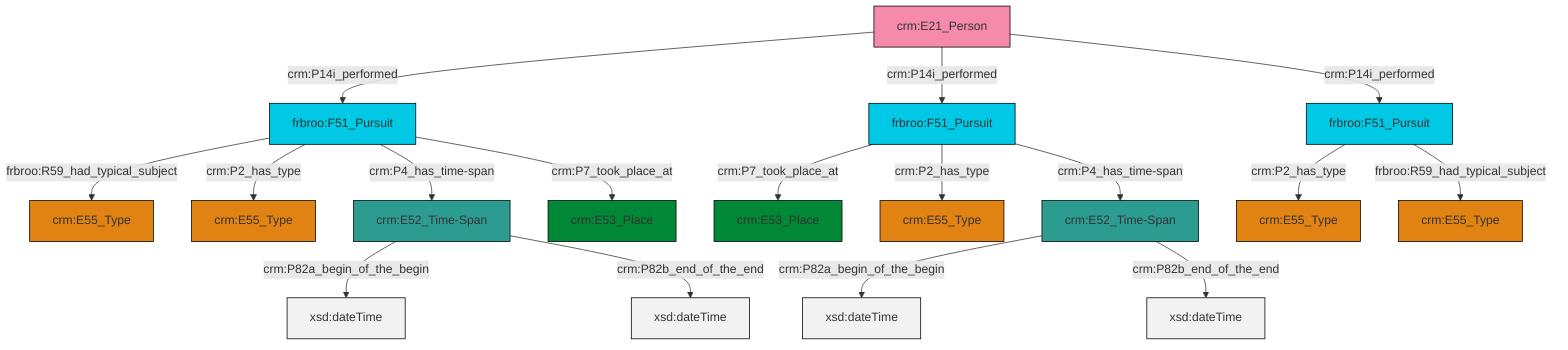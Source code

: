 graph TD
classDef Literal fill:#f2f2f2,stroke:#000000;
classDef CRM_Entity fill:#FFFFFF,stroke:#000000;
classDef Temporal_Entity fill:#00C9E6, stroke:#000000;
classDef Type fill:#E18312, stroke:#000000;
classDef Time-Span fill:#2C9C91, stroke:#000000;
classDef Appellation fill:#FFEB7F, stroke:#000000;
classDef Place fill:#008836, stroke:#000000;
classDef Persistent_Item fill:#B266B2, stroke:#000000;
classDef Conceptual_Object fill:#FFD700, stroke:#000000;
classDef Physical_Thing fill:#D2B48C, stroke:#000000;
classDef Actor fill:#f58aad, stroke:#000000;
classDef PC_Classes fill:#4ce600, stroke:#000000;
classDef Multi fill:#cccccc,stroke:#000000;

4["crm:E52_Time-Span"]:::Time-Span -->|crm:P82a_begin_of_the_begin| 5[xsd:dateTime]:::Literal
0["crm:E52_Time-Span"]:::Time-Span -->|crm:P82a_begin_of_the_begin| 13[xsd:dateTime]:::Literal
11["frbroo:F51_Pursuit"]:::Temporal_Entity -->|crm:P2_has_type| 2["crm:E55_Type"]:::Type
14["frbroo:F51_Pursuit"]:::Temporal_Entity -->|frbroo:R59_had_typical_subject| 7["crm:E55_Type"]:::Type
14["frbroo:F51_Pursuit"]:::Temporal_Entity -->|crm:P2_has_type| 17["crm:E55_Type"]:::Type
0["crm:E52_Time-Span"]:::Time-Span -->|crm:P82b_end_of_the_end| 18[xsd:dateTime]:::Literal
20["frbroo:F51_Pursuit"]:::Temporal_Entity -->|crm:P7_took_place_at| 21["crm:E53_Place"]:::Place
11["frbroo:F51_Pursuit"]:::Temporal_Entity -->|frbroo:R59_had_typical_subject| 9["crm:E55_Type"]:::Type
14["frbroo:F51_Pursuit"]:::Temporal_Entity -->|crm:P4_has_time-span| 0["crm:E52_Time-Span"]:::Time-Span
20["frbroo:F51_Pursuit"]:::Temporal_Entity -->|crm:P2_has_type| 22["crm:E55_Type"]:::Type
15["crm:E21_Person"]:::Actor -->|crm:P14i_performed| 14["frbroo:F51_Pursuit"]:::Temporal_Entity
4["crm:E52_Time-Span"]:::Time-Span -->|crm:P82b_end_of_the_end| 27[xsd:dateTime]:::Literal
20["frbroo:F51_Pursuit"]:::Temporal_Entity -->|crm:P4_has_time-span| 4["crm:E52_Time-Span"]:::Time-Span
14["frbroo:F51_Pursuit"]:::Temporal_Entity -->|crm:P7_took_place_at| 29["crm:E53_Place"]:::Place
15["crm:E21_Person"]:::Actor -->|crm:P14i_performed| 20["frbroo:F51_Pursuit"]:::Temporal_Entity
15["crm:E21_Person"]:::Actor -->|crm:P14i_performed| 11["frbroo:F51_Pursuit"]:::Temporal_Entity